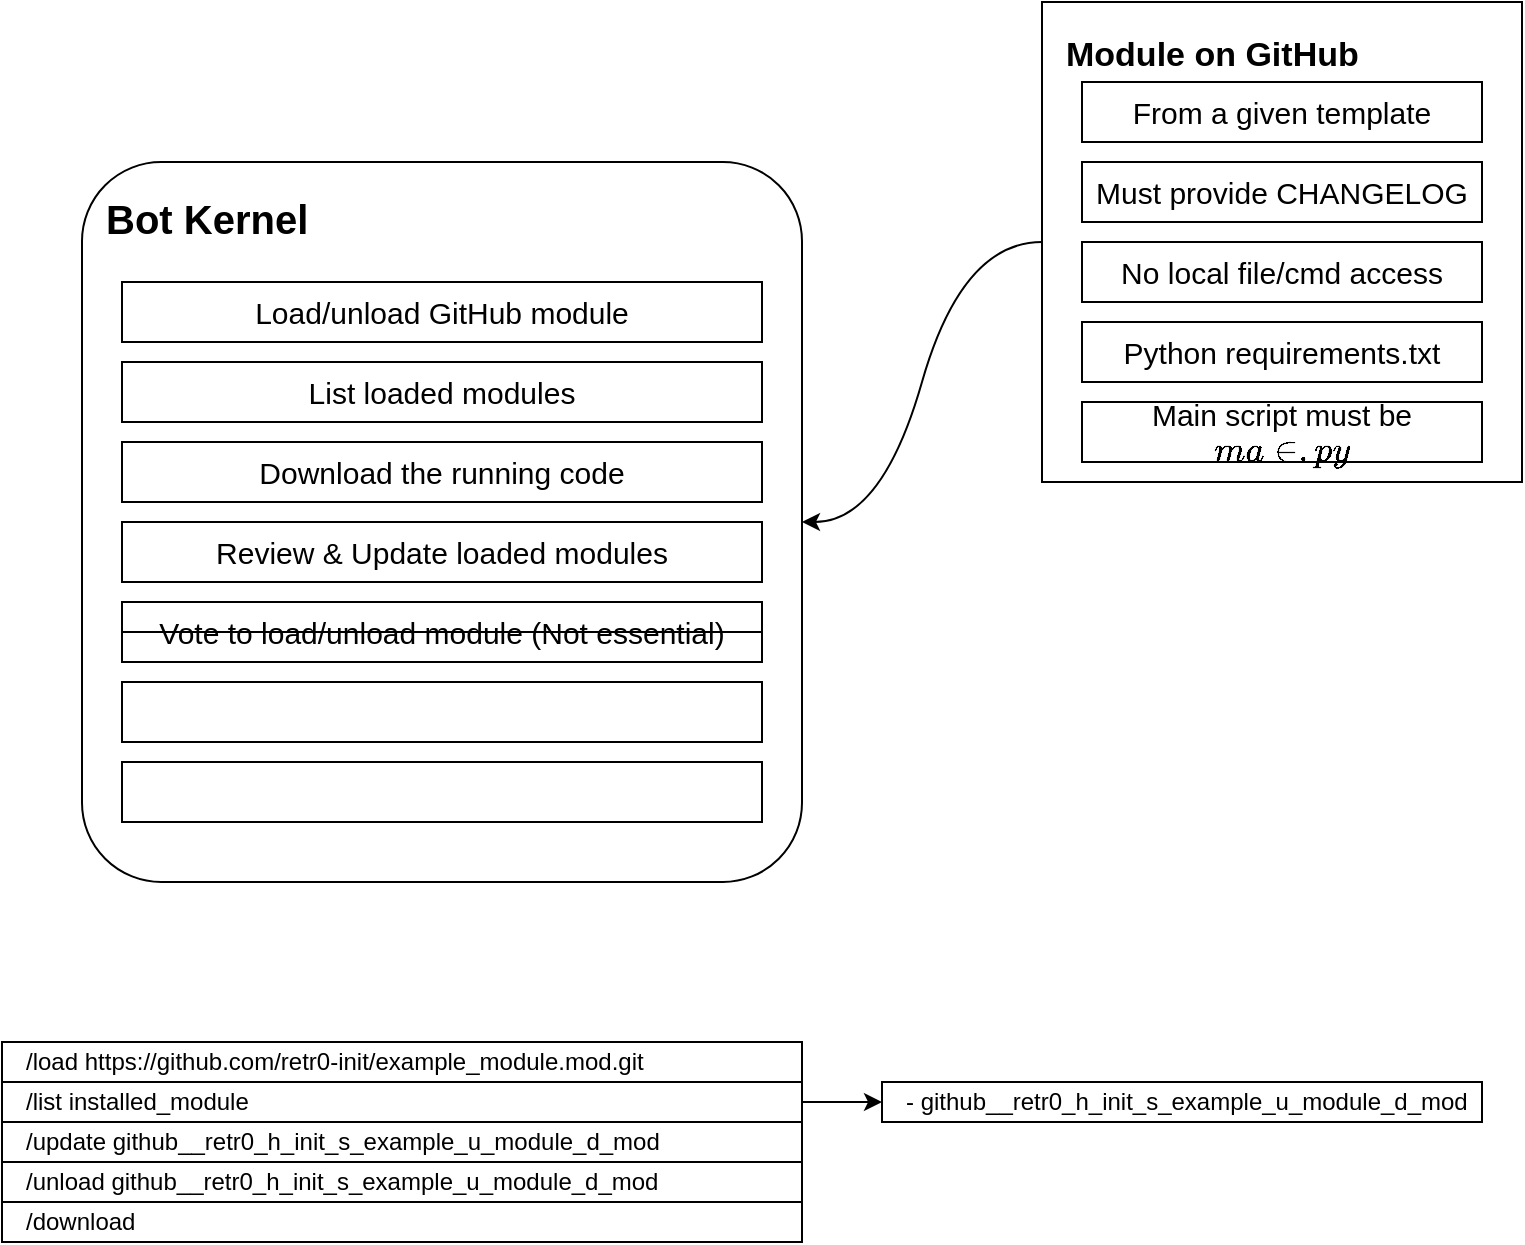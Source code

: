 <mxfile version="22.1.16" type="device">
  <diagram name="Page-1" id="mkHK0wW7ZeUWsptHOZcX">
    <mxGraphModel dx="1114" dy="848" grid="1" gridSize="10" guides="1" tooltips="1" connect="1" arrows="1" fold="1" page="1" pageScale="1" pageWidth="850" pageHeight="1100" math="0" shadow="0">
      <root>
        <mxCell id="0" />
        <mxCell id="1" parent="0" />
        <mxCell id="K100ILrr0IqUAewiloMb-1" value="&lt;div style=&quot;font-size: 20px;&quot;&gt;Bot Kernel&lt;/div&gt;" style="rounded=1;whiteSpace=wrap;html=1;align=left;verticalAlign=top;spacingLeft=10;spacingTop=10;fontSize=20;fontStyle=1;arcSize=11;" parent="1" vertex="1">
          <mxGeometry x="80" y="120" width="360" height="360" as="geometry" />
        </mxCell>
        <mxCell id="K100ILrr0IqUAewiloMb-2" value="Module on GitHub" style="whiteSpace=wrap;html=1;aspect=fixed;align=left;verticalAlign=top;spacingLeft=10;spacingTop=10;fontSize=17;fontStyle=1" parent="1" vertex="1">
          <mxGeometry x="560" y="40" width="240" height="240" as="geometry" />
        </mxCell>
        <mxCell id="K100ILrr0IqUAewiloMb-3" value="Load/unload GitHub module" style="rounded=0;whiteSpace=wrap;html=1;fontSize=15;" parent="1" vertex="1">
          <mxGeometry x="100" y="180" width="320" height="30" as="geometry" />
        </mxCell>
        <mxCell id="K100ILrr0IqUAewiloMb-4" value="List loaded modules" style="rounded=0;whiteSpace=wrap;html=1;fontSize=15;" parent="1" vertex="1">
          <mxGeometry x="100" y="220" width="320" height="30" as="geometry" />
        </mxCell>
        <mxCell id="K100ILrr0IqUAewiloMb-5" value="Review &amp;amp; Update loaded modules" style="rounded=0;whiteSpace=wrap;html=1;fontSize=15;" parent="1" vertex="1">
          <mxGeometry x="100" y="300" width="320" height="30" as="geometry" />
        </mxCell>
        <mxCell id="K100ILrr0IqUAewiloMb-6" value="Download the running code" style="rounded=0;whiteSpace=wrap;html=1;fontSize=15;" parent="1" vertex="1">
          <mxGeometry x="100" y="260" width="320" height="30" as="geometry" />
        </mxCell>
        <mxCell id="K100ILrr0IqUAewiloMb-7" value="Vote to load/unload module (Not essential)" style="rounded=0;whiteSpace=wrap;html=1;fontSize=15;" parent="1" vertex="1">
          <mxGeometry x="100" y="340" width="320" height="30" as="geometry" />
        </mxCell>
        <mxCell id="K100ILrr0IqUAewiloMb-8" value="" style="rounded=0;whiteSpace=wrap;html=1;fontSize=15;" parent="1" vertex="1">
          <mxGeometry x="100" y="420" width="320" height="30" as="geometry" />
        </mxCell>
        <mxCell id="K100ILrr0IqUAewiloMb-9" value="" style="rounded=0;whiteSpace=wrap;html=1;fontSize=15;" parent="1" vertex="1">
          <mxGeometry x="100" y="380" width="320" height="30" as="geometry" />
        </mxCell>
        <mxCell id="K100ILrr0IqUAewiloMb-10" value="From a given template" style="rounded=0;whiteSpace=wrap;html=1;fontSize=15;" parent="1" vertex="1">
          <mxGeometry x="580" y="80" width="200" height="30" as="geometry" />
        </mxCell>
        <mxCell id="K100ILrr0IqUAewiloMb-11" value="Must provide CHANGELOG" style="rounded=0;whiteSpace=wrap;html=1;fontSize=15;" parent="1" vertex="1">
          <mxGeometry x="580" y="120" width="200" height="30" as="geometry" />
        </mxCell>
        <mxCell id="K100ILrr0IqUAewiloMb-12" value="Python requirements.txt" style="rounded=0;whiteSpace=wrap;html=1;fontSize=15;" parent="1" vertex="1">
          <mxGeometry x="580" y="200" width="200" height="30" as="geometry" />
        </mxCell>
        <mxCell id="K100ILrr0IqUAewiloMb-13" value="No local file/cmd access" style="rounded=0;whiteSpace=wrap;html=1;fontSize=15;" parent="1" vertex="1">
          <mxGeometry x="580" y="160" width="200" height="30" as="geometry" />
        </mxCell>
        <mxCell id="K100ILrr0IqUAewiloMb-14" value="Main script must be `main.py`" style="rounded=0;whiteSpace=wrap;html=1;fontSize=15;" parent="1" vertex="1">
          <mxGeometry x="580" y="240" width="200" height="30" as="geometry" />
        </mxCell>
        <mxCell id="K100ILrr0IqUAewiloMb-15" value="/load https://github.com/retr0-init/example_module.mod.git" style="rounded=0;whiteSpace=wrap;html=1;align=left;spacingLeft=10;" parent="1" vertex="1">
          <mxGeometry x="40" y="560" width="400" height="20" as="geometry" />
        </mxCell>
        <mxCell id="K100ILrr0IqUAewiloMb-19" value="" style="edgeStyle=orthogonalEdgeStyle;rounded=0;orthogonalLoop=1;jettySize=auto;html=1;" parent="1" source="K100ILrr0IqUAewiloMb-16" target="K100ILrr0IqUAewiloMb-17" edge="1">
          <mxGeometry relative="1" as="geometry" />
        </mxCell>
        <mxCell id="K100ILrr0IqUAewiloMb-16" value="/list installed_module" style="rounded=0;whiteSpace=wrap;html=1;align=left;spacingLeft=10;" parent="1" vertex="1">
          <mxGeometry x="40" y="580" width="400" height="20" as="geometry" />
        </mxCell>
        <mxCell id="K100ILrr0IqUAewiloMb-17" value="- github__retr0_h_init_s_example_u_module_d_mod" style="rounded=0;whiteSpace=wrap;html=1;align=left;spacingLeft=10;" parent="1" vertex="1">
          <mxGeometry x="480" y="580" width="300" height="20" as="geometry" />
        </mxCell>
        <mxCell id="K100ILrr0IqUAewiloMb-18" value="/unload github__retr0_h_init_s_example_u_module_d_mod" style="rounded=0;whiteSpace=wrap;html=1;align=left;spacingLeft=10;" parent="1" vertex="1">
          <mxGeometry x="40" y="620" width="400" height="20" as="geometry" />
        </mxCell>
        <mxCell id="K100ILrr0IqUAewiloMb-20" value="/download" style="rounded=0;whiteSpace=wrap;html=1;align=left;spacingLeft=10;" parent="1" vertex="1">
          <mxGeometry x="40" y="640" width="400" height="20" as="geometry" />
        </mxCell>
        <mxCell id="TuBQrjZSOpLfp8WCdEAR-1" value="" style="curved=1;endArrow=classic;html=1;rounded=0;entryX=1;entryY=0.5;entryDx=0;entryDy=0;exitX=0;exitY=0.5;exitDx=0;exitDy=0;" parent="1" source="K100ILrr0IqUAewiloMb-2" target="K100ILrr0IqUAewiloMb-1" edge="1">
          <mxGeometry width="50" height="50" relative="1" as="geometry">
            <mxPoint x="580" y="300" as="sourcePoint" />
            <mxPoint x="520" y="190" as="targetPoint" />
            <Array as="points">
              <mxPoint x="520" y="160" />
              <mxPoint x="480" y="300" />
            </Array>
          </mxGeometry>
        </mxCell>
        <mxCell id="x6PV_S84wMI8yabqTzNz-1" value="" style="endArrow=none;html=1;rounded=0;exitX=0;exitY=0.5;exitDx=0;exitDy=0;entryX=1;entryY=0.5;entryDx=0;entryDy=0;" parent="1" source="K100ILrr0IqUAewiloMb-7" target="K100ILrr0IqUAewiloMb-7" edge="1">
          <mxGeometry width="50" height="50" relative="1" as="geometry">
            <mxPoint x="490" y="410" as="sourcePoint" />
            <mxPoint x="540" y="360" as="targetPoint" />
          </mxGeometry>
        </mxCell>
        <mxCell id="lmWkUtiPpXWJ_41hChya-1" value="/update github__retr0_h_init_s_example_u_module_d_mod" style="rounded=0;whiteSpace=wrap;html=1;align=left;spacingLeft=10;" parent="1" vertex="1">
          <mxGeometry x="40" y="600" width="400" height="20" as="geometry" />
        </mxCell>
      </root>
    </mxGraphModel>
  </diagram>
</mxfile>

